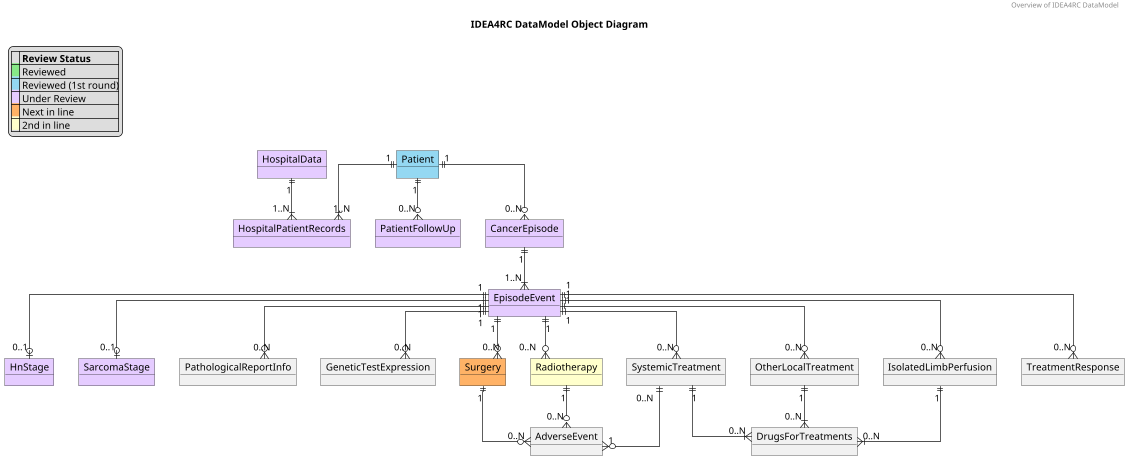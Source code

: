@startuml

scale 0.7

header Overview of IDEA4RC DataModel

title IDEA4RC DataModel Object Diagram

hide spot
hide circle

skinparam linetype ortho
scale 0.7

legend top left
|= |= Review Status |
|<back:#87e887>   </back>| Reviewed |
|<back:#94d8f2>   </back>| Reviewed (1st round)|
|<back:#E5CCFF>   </back>| Under Review|
|<back:#FFB266>   </back>| Next in line |
|<back:#FFFFCC>   </back>| 2nd in line |
endlegend

object "Patient" as p #94d8f2 {
}
url of p [[StructureDefinition-Subject.html]]

object "HospitalData" as hd #E5CCFF {
}
url of hd [[StructureDefinition-HospitalPatientRecords.html]]

object "HospitalPatientRecords" as hpr #E5CCFF {
}
url of hpr [[StructureDefinition-HospitalPatientRecords.html]]

object "PatientFollowUp" as pfu #E5CCFF {
}
url of pfu [[StructureDefinition-PatientFollowUp.html]]

object "CancerEpisode" as ce #E5CCFF {
}
url of ce [[StructureDefinition-CancerEpisode.html]]

object "EpisodeEvent" as ee #E5CCFF {
}
url of ee [[StructureDefinition-EpisodeEvent.html]]

object "HnStage" as hs #E5CCFF {
}
object "SarcomaStage" as ss #E5CCFF {
}

object "PathologicalReportInfo" as pri {
}
object "GeneticTestExpression" as gte {
}
url of gte [[StructureDefinition-GeneticTestExpression.html]]

object "Surgery" as su #FFB266 {
}
url of su [[StructureDefinition-Surgery.html]]

object "SystemicTreatment" as st {
}
url of st [[StructureDefinition-SystemicTreatment.html]]

object "Radiotherapy" as r #FFFFCC {
}
url of r [[StructureDefinition-Radiotherapy.html]]

object "OtherLocalTreatment" as olt {
}

object "IsolatedLimbPerfusion" as ilp {
}
object "DrugsForTreatments" as dft {
}
object "TreatmentResponse" as tr {
}
url of tr [[StructureDefinition-TreatmentResponse.html]]

object "AdverseEvent" as ae {
}
url of ae [[StructureDefinition-AdverseEvent.html]]

p "1" ||--|{ "1..N" hpr
hd "1" ||--|{ "1..N" hpr
p "1" ||--o{ "0..N" ce
p "1" ||--o{ "0..N" pfu

ce "1" ||--|{ "1..N" ee
ee "1" ||--o| "0..1" hs
ee "1" ||--o| "0..1" ss
st "1" ||--|{ "0..N" dft
ilp "1" ||--|{ "0..N" dft
olt "1" ||--|{ "0..N" dft
ee "1" ||--o{ "0..N" r
ee "1" ||--o{ "0..N" su
ee "1" ||--o{ "0..N" st
ee "1" ||--o{ "0..N" olt
ee "1" ||--o{ "0..N" ilp
ee "1" ||--o{ "0..N" gte
ee "1" ||--o{ "0..N" tr
ee "1" ||--o{ "0..N" pri

su "1" ||--o{ "0..N" ae
st "0..N" ||--o{ "1" ae
r "1" ||--o{ "0..N" ae

@enduml
